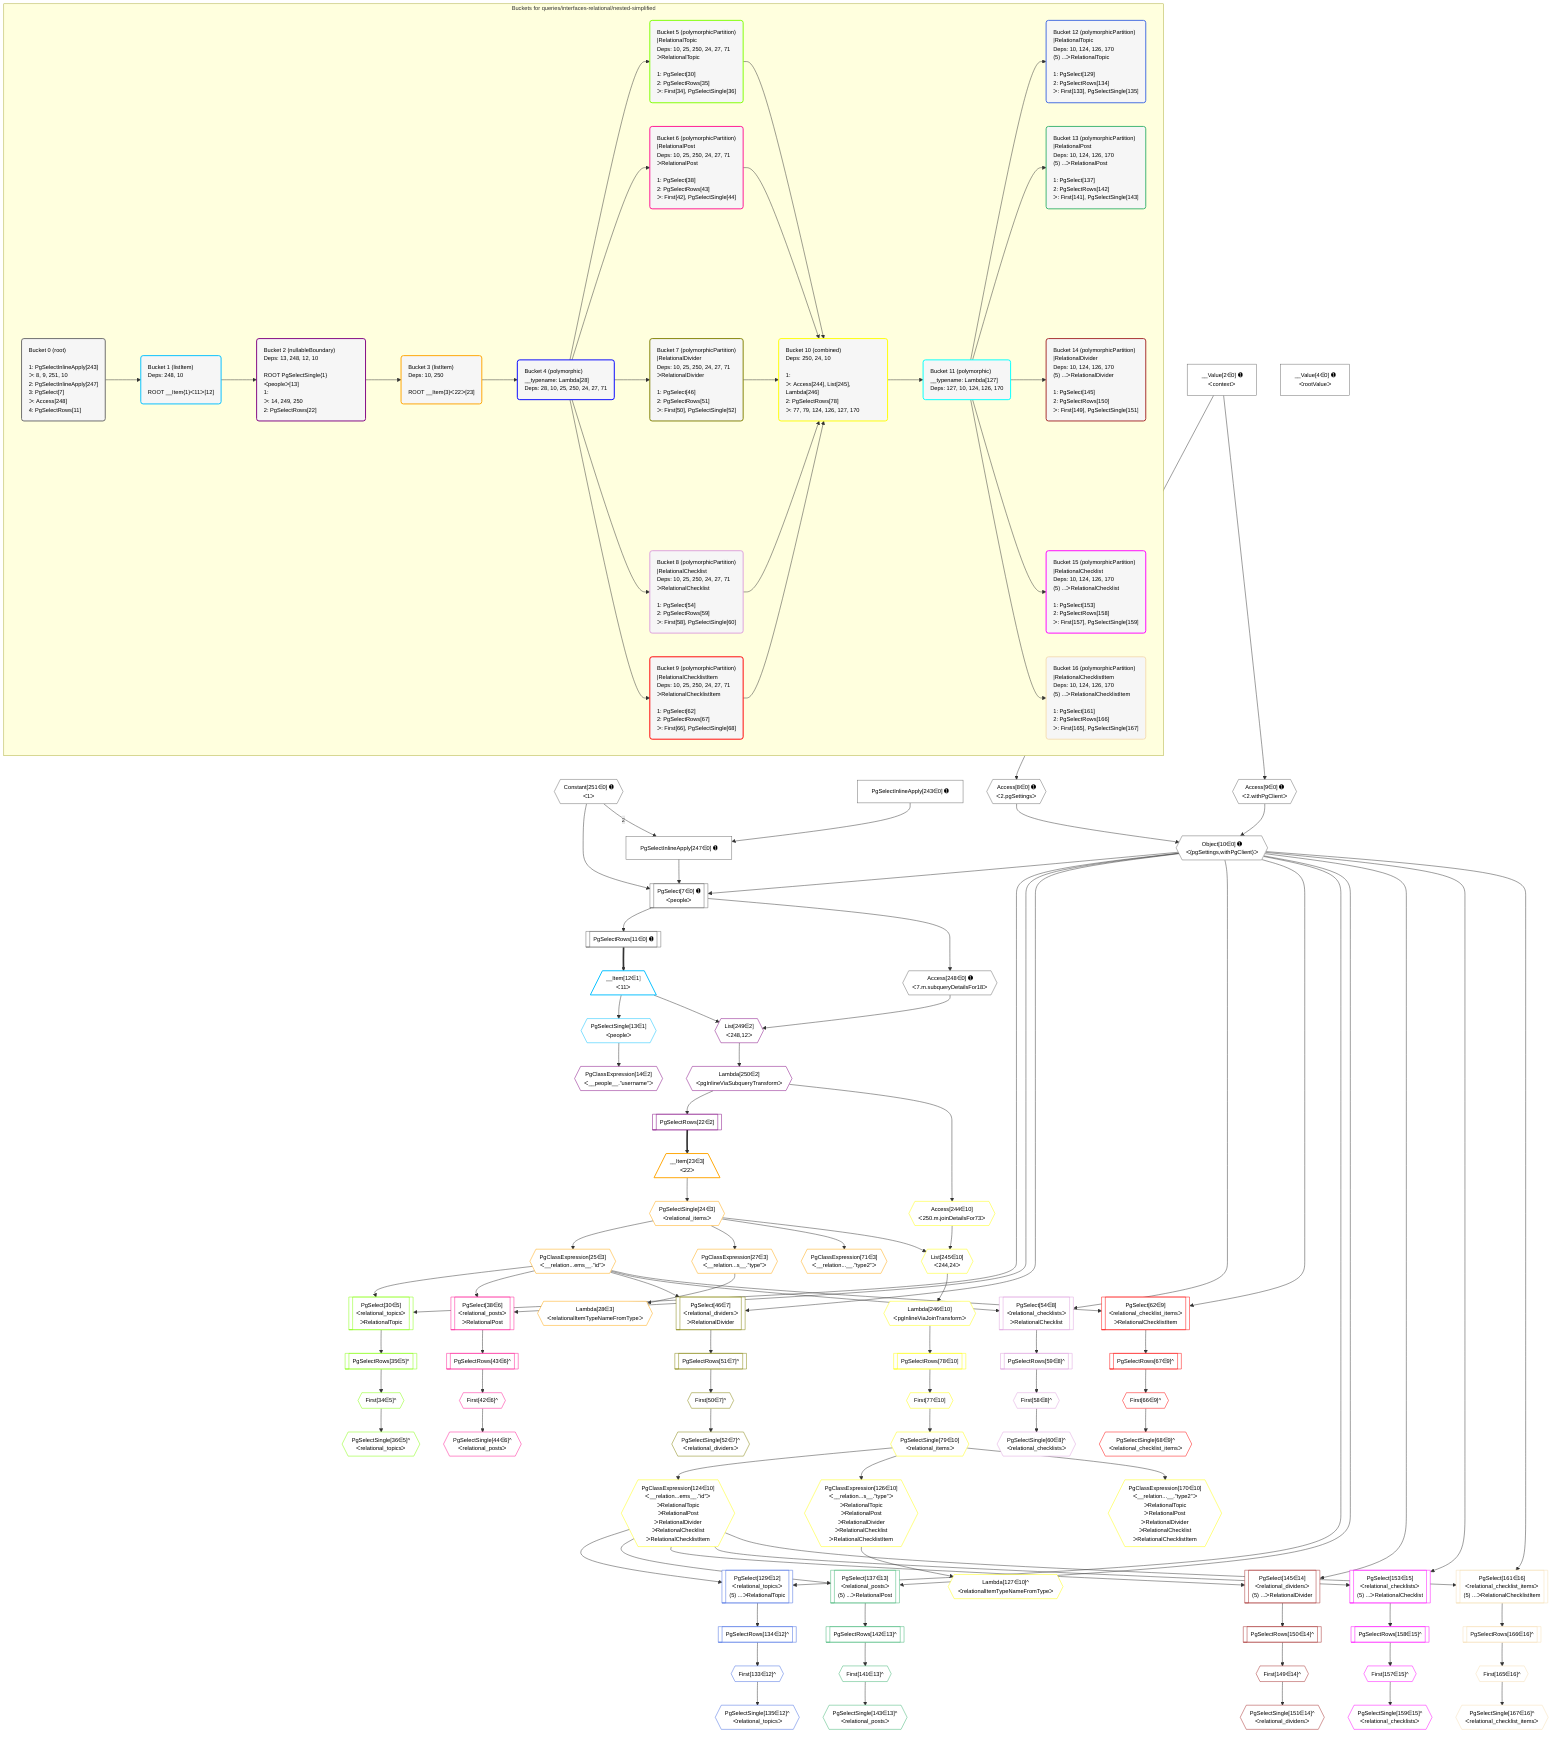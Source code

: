 %%{init: {'themeVariables': { 'fontSize': '12px'}}}%%
graph TD
    classDef path fill:#eee,stroke:#000,color:#000
    classDef plan fill:#fff,stroke-width:1px,color:#000
    classDef itemplan fill:#fff,stroke-width:2px,color:#000
    classDef unbatchedplan fill:#dff,stroke-width:1px,color:#000
    classDef sideeffectplan fill:#fcc,stroke-width:2px,color:#000
    classDef bucket fill:#f6f6f6,color:#000,stroke-width:2px,text-align:left

    subgraph "Buckets for queries/interfaces-relational/nested-simplified"
    Bucket0("Bucket 0 (root)<br /><br />1: PgSelectInlineApply[243]<br />ᐳ: 8, 9, 251, 10<br />2: PgSelectInlineApply[247]<br />3: PgSelect[7]<br />ᐳ: Access[248]<br />4: PgSelectRows[11]"):::bucket
    Bucket1("Bucket 1 (listItem)<br />Deps: 248, 10<br /><br />ROOT __Item{1}ᐸ11ᐳ[12]"):::bucket
    Bucket2("Bucket 2 (nullableBoundary)<br />Deps: 13, 248, 12, 10<br /><br />ROOT PgSelectSingle{1}ᐸpeopleᐳ[13]<br />1: <br />ᐳ: 14, 249, 250<br />2: PgSelectRows[22]"):::bucket
    Bucket3("Bucket 3 (listItem)<br />Deps: 10, 250<br /><br />ROOT __Item{3}ᐸ22ᐳ[23]"):::bucket
    Bucket4("Bucket 4 (polymorphic)<br />__typename: Lambda[28]<br />Deps: 28, 10, 25, 250, 24, 27, 71"):::bucket
    Bucket5("Bucket 5 (polymorphicPartition)<br />|RelationalTopic<br />Deps: 10, 25, 250, 24, 27, 71<br />ᐳRelationalTopic<br /><br />1: PgSelect[30]<br />2: PgSelectRows[35]<br />ᐳ: First[34], PgSelectSingle[36]"):::bucket
    Bucket6("Bucket 6 (polymorphicPartition)<br />|RelationalPost<br />Deps: 10, 25, 250, 24, 27, 71<br />ᐳRelationalPost<br /><br />1: PgSelect[38]<br />2: PgSelectRows[43]<br />ᐳ: First[42], PgSelectSingle[44]"):::bucket
    Bucket7("Bucket 7 (polymorphicPartition)<br />|RelationalDivider<br />Deps: 10, 25, 250, 24, 27, 71<br />ᐳRelationalDivider<br /><br />1: PgSelect[46]<br />2: PgSelectRows[51]<br />ᐳ: First[50], PgSelectSingle[52]"):::bucket
    Bucket8("Bucket 8 (polymorphicPartition)<br />|RelationalChecklist<br />Deps: 10, 25, 250, 24, 27, 71<br />ᐳRelationalChecklist<br /><br />1: PgSelect[54]<br />2: PgSelectRows[59]<br />ᐳ: First[58], PgSelectSingle[60]"):::bucket
    Bucket9("Bucket 9 (polymorphicPartition)<br />|RelationalChecklistItem<br />Deps: 10, 25, 250, 24, 27, 71<br />ᐳRelationalChecklistItem<br /><br />1: PgSelect[62]<br />2: PgSelectRows[67]<br />ᐳ: First[66], PgSelectSingle[68]"):::bucket
    Bucket10("Bucket 10 (combined)<br />Deps: 250, 24, 10<br /><br />1: <br />ᐳ: Access[244], List[245], Lambda[246]<br />2: PgSelectRows[78]<br />ᐳ: 77, 79, 124, 126, 127, 170"):::bucket
    Bucket11("Bucket 11 (polymorphic)<br />__typename: Lambda[127]<br />Deps: 127, 10, 124, 126, 170"):::bucket
    Bucket12("Bucket 12 (polymorphicPartition)<br />|RelationalTopic<br />Deps: 10, 124, 126, 170<br />(5) ...ᐳRelationalTopic<br /><br />1: PgSelect[129]<br />2: PgSelectRows[134]<br />ᐳ: First[133], PgSelectSingle[135]"):::bucket
    Bucket13("Bucket 13 (polymorphicPartition)<br />|RelationalPost<br />Deps: 10, 124, 126, 170<br />(5) ...ᐳRelationalPost<br /><br />1: PgSelect[137]<br />2: PgSelectRows[142]<br />ᐳ: First[141], PgSelectSingle[143]"):::bucket
    Bucket14("Bucket 14 (polymorphicPartition)<br />|RelationalDivider<br />Deps: 10, 124, 126, 170<br />(5) ...ᐳRelationalDivider<br /><br />1: PgSelect[145]<br />2: PgSelectRows[150]<br />ᐳ: First[149], PgSelectSingle[151]"):::bucket
    Bucket15("Bucket 15 (polymorphicPartition)<br />|RelationalChecklist<br />Deps: 10, 124, 126, 170<br />(5) ...ᐳRelationalChecklist<br /><br />1: PgSelect[153]<br />2: PgSelectRows[158]<br />ᐳ: First[157], PgSelectSingle[159]"):::bucket
    Bucket16("Bucket 16 (polymorphicPartition)<br />|RelationalChecklistItem<br />Deps: 10, 124, 126, 170<br />(5) ...ᐳRelationalChecklistItem<br /><br />1: PgSelect[161]<br />2: PgSelectRows[166]<br />ᐳ: First[165], PgSelectSingle[167]"):::bucket
    end
    Bucket0 --> Bucket1
    Bucket1 --> Bucket2
    Bucket2 --> Bucket3
    Bucket3 --> Bucket4
    Bucket4 --> Bucket5 & Bucket6 & Bucket7 & Bucket8 & Bucket9
    Bucket5 --> Bucket10
    Bucket6 --> Bucket10
    Bucket7 --> Bucket10
    Bucket8 --> Bucket10
    Bucket9 --> Bucket10
    Bucket10 --> Bucket11
    Bucket11 --> Bucket12 & Bucket13 & Bucket14 & Bucket15 & Bucket16

    %% plan dependencies
    PgSelect7[["PgSelect[7∈0] ➊<br />ᐸpeopleᐳ"]]:::plan
    Object10{{"Object[10∈0] ➊<br />ᐸ{pgSettings,withPgClient}ᐳ"}}:::plan
    Constant251{{"Constant[251∈0] ➊<br />ᐸ1ᐳ"}}:::plan
    PgSelectInlineApply247["PgSelectInlineApply[247∈0] ➊"]:::plan
    Object10 & Constant251 & PgSelectInlineApply247 --> PgSelect7
    PgSelectInlineApply243["PgSelectInlineApply[243∈0] ➊"]:::plan
    PgSelectInlineApply243 --> PgSelectInlineApply247
    Constant251 -- 2 --> PgSelectInlineApply247
    Access8{{"Access[8∈0] ➊<br />ᐸ2.pgSettingsᐳ"}}:::plan
    Access9{{"Access[9∈0] ➊<br />ᐸ2.withPgClientᐳ"}}:::plan
    Access8 & Access9 --> Object10
    __Value2["__Value[2∈0] ➊<br />ᐸcontextᐳ"]:::plan
    __Value2 --> Access8
    __Value2 --> Access9
    PgSelectRows11[["PgSelectRows[11∈0] ➊"]]:::plan
    PgSelect7 --> PgSelectRows11
    Access248{{"Access[248∈0] ➊<br />ᐸ7.m.subqueryDetailsFor18ᐳ"}}:::plan
    PgSelect7 --> Access248
    __Value4["__Value[4∈0] ➊<br />ᐸrootValueᐳ"]:::plan
    __Item12[/"__Item[12∈1]<br />ᐸ11ᐳ"\]:::itemplan
    PgSelectRows11 ==> __Item12
    PgSelectSingle13{{"PgSelectSingle[13∈1]<br />ᐸpeopleᐳ"}}:::plan
    __Item12 --> PgSelectSingle13
    List249{{"List[249∈2]<br />ᐸ248,12ᐳ"}}:::plan
    Access248 & __Item12 --> List249
    PgClassExpression14{{"PgClassExpression[14∈2]<br />ᐸ__people__.”username”ᐳ"}}:::plan
    PgSelectSingle13 --> PgClassExpression14
    PgSelectRows22[["PgSelectRows[22∈2]"]]:::plan
    Lambda250{{"Lambda[250∈2]<br />ᐸpgInlineViaSubqueryTransformᐳ"}}:::plan
    Lambda250 --> PgSelectRows22
    List249 --> Lambda250
    __Item23[/"__Item[23∈3]<br />ᐸ22ᐳ"\]:::itemplan
    PgSelectRows22 ==> __Item23
    PgSelectSingle24{{"PgSelectSingle[24∈3]<br />ᐸrelational_itemsᐳ"}}:::plan
    __Item23 --> PgSelectSingle24
    PgClassExpression25{{"PgClassExpression[25∈3]<br />ᐸ__relation...ems__.”id”ᐳ"}}:::plan
    PgSelectSingle24 --> PgClassExpression25
    PgClassExpression27{{"PgClassExpression[27∈3]<br />ᐸ__relation...s__.”type”ᐳ"}}:::plan
    PgSelectSingle24 --> PgClassExpression27
    Lambda28{{"Lambda[28∈3]<br />ᐸrelationalItemTypeNameFromTypeᐳ"}}:::plan
    PgClassExpression27 --> Lambda28
    PgClassExpression71{{"PgClassExpression[71∈3]<br />ᐸ__relation...__.”type2”ᐳ"}}:::plan
    PgSelectSingle24 --> PgClassExpression71
    PgSelect30[["PgSelect[30∈5]<br />ᐸrelational_topicsᐳ<br />ᐳRelationalTopic"]]:::plan
    Object10 & PgClassExpression25 --> PgSelect30
    First34{{"First[34∈5]^"}}:::plan
    PgSelectRows35[["PgSelectRows[35∈5]^"]]:::plan
    PgSelectRows35 --> First34
    PgSelect30 --> PgSelectRows35
    PgSelectSingle36{{"PgSelectSingle[36∈5]^<br />ᐸrelational_topicsᐳ"}}:::plan
    First34 --> PgSelectSingle36
    PgSelect38[["PgSelect[38∈6]<br />ᐸrelational_postsᐳ<br />ᐳRelationalPost"]]:::plan
    Object10 & PgClassExpression25 --> PgSelect38
    First42{{"First[42∈6]^"}}:::plan
    PgSelectRows43[["PgSelectRows[43∈6]^"]]:::plan
    PgSelectRows43 --> First42
    PgSelect38 --> PgSelectRows43
    PgSelectSingle44{{"PgSelectSingle[44∈6]^<br />ᐸrelational_postsᐳ"}}:::plan
    First42 --> PgSelectSingle44
    PgSelect46[["PgSelect[46∈7]<br />ᐸrelational_dividersᐳ<br />ᐳRelationalDivider"]]:::plan
    Object10 & PgClassExpression25 --> PgSelect46
    First50{{"First[50∈7]^"}}:::plan
    PgSelectRows51[["PgSelectRows[51∈7]^"]]:::plan
    PgSelectRows51 --> First50
    PgSelect46 --> PgSelectRows51
    PgSelectSingle52{{"PgSelectSingle[52∈7]^<br />ᐸrelational_dividersᐳ"}}:::plan
    First50 --> PgSelectSingle52
    PgSelect54[["PgSelect[54∈8]<br />ᐸrelational_checklistsᐳ<br />ᐳRelationalChecklist"]]:::plan
    Object10 & PgClassExpression25 --> PgSelect54
    First58{{"First[58∈8]^"}}:::plan
    PgSelectRows59[["PgSelectRows[59∈8]^"]]:::plan
    PgSelectRows59 --> First58
    PgSelect54 --> PgSelectRows59
    PgSelectSingle60{{"PgSelectSingle[60∈8]^<br />ᐸrelational_checklistsᐳ"}}:::plan
    First58 --> PgSelectSingle60
    PgSelect62[["PgSelect[62∈9]<br />ᐸrelational_checklist_itemsᐳ<br />ᐳRelationalChecklistItem"]]:::plan
    Object10 & PgClassExpression25 --> PgSelect62
    First66{{"First[66∈9]^"}}:::plan
    PgSelectRows67[["PgSelectRows[67∈9]^"]]:::plan
    PgSelectRows67 --> First66
    PgSelect62 --> PgSelectRows67
    PgSelectSingle68{{"PgSelectSingle[68∈9]^<br />ᐸrelational_checklist_itemsᐳ"}}:::plan
    First66 --> PgSelectSingle68
    List245{{"List[245∈10]<br />ᐸ244,24ᐳ"}}:::plan
    Access244{{"Access[244∈10]<br />ᐸ250.m.joinDetailsFor73ᐳ"}}:::plan
    Access244 & PgSelectSingle24 --> List245
    First77{{"First[77∈10]"}}:::plan
    PgSelectRows78[["PgSelectRows[78∈10]"]]:::plan
    PgSelectRows78 --> First77
    Lambda246{{"Lambda[246∈10]<br />ᐸpgInlineViaJoinTransformᐳ"}}:::plan
    Lambda246 --> PgSelectRows78
    PgSelectSingle79{{"PgSelectSingle[79∈10]<br />ᐸrelational_itemsᐳ"}}:::plan
    First77 --> PgSelectSingle79
    PgClassExpression124{{"PgClassExpression[124∈10]<br />ᐸ__relation...ems__.”id”ᐳ<br />ᐳRelationalTopic<br />ᐳRelationalPost<br />ᐳRelationalDivider<br />ᐳRelationalChecklist<br />ᐳRelationalChecklistItem"}}:::plan
    PgSelectSingle79 --> PgClassExpression124
    PgClassExpression126{{"PgClassExpression[126∈10]<br />ᐸ__relation...s__.”type”ᐳ<br />ᐳRelationalTopic<br />ᐳRelationalPost<br />ᐳRelationalDivider<br />ᐳRelationalChecklist<br />ᐳRelationalChecklistItem"}}:::plan
    PgSelectSingle79 --> PgClassExpression126
    Lambda127{{"Lambda[127∈10]^<br />ᐸrelationalItemTypeNameFromTypeᐳ"}}:::plan
    PgClassExpression126 --> Lambda127
    PgClassExpression170{{"PgClassExpression[170∈10]<br />ᐸ__relation...__.”type2”ᐳ<br />ᐳRelationalTopic<br />ᐳRelationalPost<br />ᐳRelationalDivider<br />ᐳRelationalChecklist<br />ᐳRelationalChecklistItem"}}:::plan
    PgSelectSingle79 --> PgClassExpression170
    Lambda250 --> Access244
    List245 --> Lambda246
    PgSelect129[["PgSelect[129∈12]<br />ᐸrelational_topicsᐳ<br />(5) ...ᐳRelationalTopic"]]:::plan
    Object10 & PgClassExpression124 --> PgSelect129
    First133{{"First[133∈12]^"}}:::plan
    PgSelectRows134[["PgSelectRows[134∈12]^"]]:::plan
    PgSelectRows134 --> First133
    PgSelect129 --> PgSelectRows134
    PgSelectSingle135{{"PgSelectSingle[135∈12]^<br />ᐸrelational_topicsᐳ"}}:::plan
    First133 --> PgSelectSingle135
    PgSelect137[["PgSelect[137∈13]<br />ᐸrelational_postsᐳ<br />(5) ...ᐳRelationalPost"]]:::plan
    Object10 & PgClassExpression124 --> PgSelect137
    First141{{"First[141∈13]^"}}:::plan
    PgSelectRows142[["PgSelectRows[142∈13]^"]]:::plan
    PgSelectRows142 --> First141
    PgSelect137 --> PgSelectRows142
    PgSelectSingle143{{"PgSelectSingle[143∈13]^<br />ᐸrelational_postsᐳ"}}:::plan
    First141 --> PgSelectSingle143
    PgSelect145[["PgSelect[145∈14]<br />ᐸrelational_dividersᐳ<br />(5) ...ᐳRelationalDivider"]]:::plan
    Object10 & PgClassExpression124 --> PgSelect145
    First149{{"First[149∈14]^"}}:::plan
    PgSelectRows150[["PgSelectRows[150∈14]^"]]:::plan
    PgSelectRows150 --> First149
    PgSelect145 --> PgSelectRows150
    PgSelectSingle151{{"PgSelectSingle[151∈14]^<br />ᐸrelational_dividersᐳ"}}:::plan
    First149 --> PgSelectSingle151
    PgSelect153[["PgSelect[153∈15]<br />ᐸrelational_checklistsᐳ<br />(5) ...ᐳRelationalChecklist"]]:::plan
    Object10 & PgClassExpression124 --> PgSelect153
    First157{{"First[157∈15]^"}}:::plan
    PgSelectRows158[["PgSelectRows[158∈15]^"]]:::plan
    PgSelectRows158 --> First157
    PgSelect153 --> PgSelectRows158
    PgSelectSingle159{{"PgSelectSingle[159∈15]^<br />ᐸrelational_checklistsᐳ"}}:::plan
    First157 --> PgSelectSingle159
    PgSelect161[["PgSelect[161∈16]<br />ᐸrelational_checklist_itemsᐳ<br />(5) ...ᐳRelationalChecklistItem"]]:::plan
    Object10 & PgClassExpression124 --> PgSelect161
    First165{{"First[165∈16]^"}}:::plan
    PgSelectRows166[["PgSelectRows[166∈16]^"]]:::plan
    PgSelectRows166 --> First165
    PgSelect161 --> PgSelectRows166
    PgSelectSingle167{{"PgSelectSingle[167∈16]^<br />ᐸrelational_checklist_itemsᐳ"}}:::plan
    First165 --> PgSelectSingle167

    %% define steps
    classDef bucket0 stroke:#696969
    class Bucket0,__Value2,__Value4,PgSelect7,Access8,Access9,Object10,PgSelectRows11,PgSelectInlineApply243,PgSelectInlineApply247,Access248,Constant251 bucket0
    classDef bucket1 stroke:#00bfff
    class Bucket1,__Item12,PgSelectSingle13 bucket1
    classDef bucket2 stroke:#7f007f
    class Bucket2,PgClassExpression14,PgSelectRows22,List249,Lambda250 bucket2
    classDef bucket3 stroke:#ffa500
    class Bucket3,__Item23,PgSelectSingle24,PgClassExpression25,PgClassExpression27,Lambda28,PgClassExpression71 bucket3
    classDef bucket4 stroke:#0000ff
    class Bucket4 bucket4
    classDef bucket5 stroke:#7fff00
    class Bucket5,PgSelect30,First34,PgSelectRows35,PgSelectSingle36 bucket5
    classDef bucket6 stroke:#ff1493
    class Bucket6,PgSelect38,First42,PgSelectRows43,PgSelectSingle44 bucket6
    classDef bucket7 stroke:#808000
    class Bucket7,PgSelect46,First50,PgSelectRows51,PgSelectSingle52 bucket7
    classDef bucket8 stroke:#dda0dd
    class Bucket8,PgSelect54,First58,PgSelectRows59,PgSelectSingle60 bucket8
    classDef bucket9 stroke:#ff0000
    class Bucket9,PgSelect62,First66,PgSelectRows67,PgSelectSingle68 bucket9
    classDef bucket10 stroke:#ffff00
    class Bucket10,First77,PgSelectRows78,PgSelectSingle79,PgClassExpression124,PgClassExpression126,Lambda127,PgClassExpression170,Access244,List245,Lambda246 bucket10
    classDef bucket11 stroke:#00ffff
    class Bucket11 bucket11
    classDef bucket12 stroke:#4169e1
    class Bucket12,PgSelect129,First133,PgSelectRows134,PgSelectSingle135 bucket12
    classDef bucket13 stroke:#3cb371
    class Bucket13,PgSelect137,First141,PgSelectRows142,PgSelectSingle143 bucket13
    classDef bucket14 stroke:#a52a2a
    class Bucket14,PgSelect145,First149,PgSelectRows150,PgSelectSingle151 bucket14
    classDef bucket15 stroke:#ff00ff
    class Bucket15,PgSelect153,First157,PgSelectRows158,PgSelectSingle159 bucket15
    classDef bucket16 stroke:#f5deb3
    class Bucket16,PgSelect161,First165,PgSelectRows166,PgSelectSingle167 bucket16
